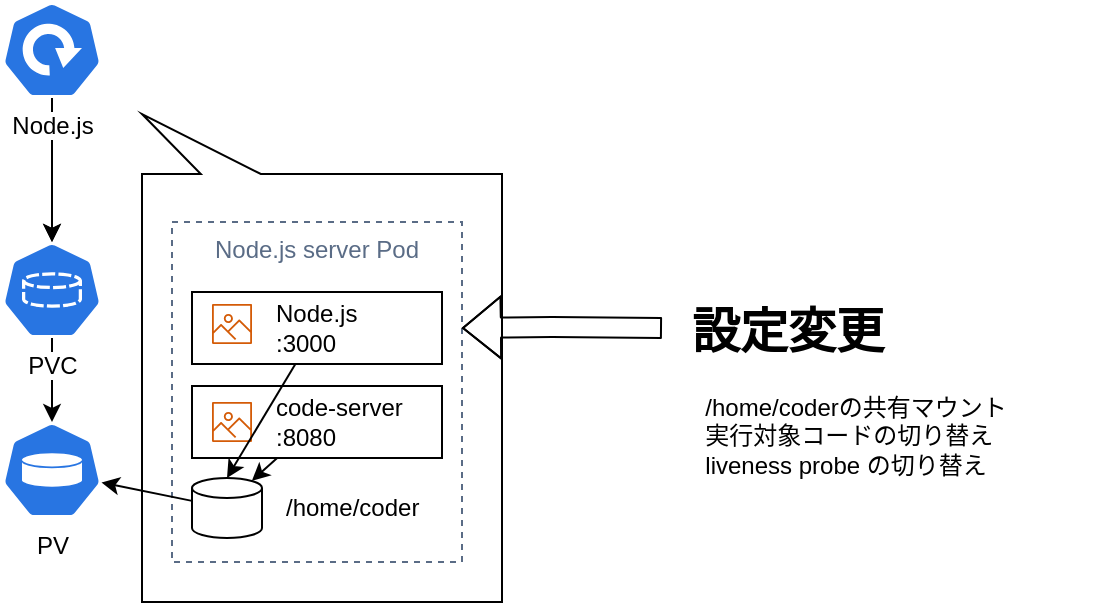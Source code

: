 <mxfile>
    <diagram id="CfbavopRrjLSKnN-gFyr" name="ページ1">
        <mxGraphModel dx="524" dy="489" grid="1" gridSize="10" guides="1" tooltips="1" connect="1" arrows="1" fold="1" page="1" pageScale="1" pageWidth="1169" pageHeight="827" background="#FFFFFF" math="0" shadow="0">
            <root>
                <mxCell id="0"/>
                <mxCell id="1" parent="0"/>
                <mxCell id="11" style="edgeStyle=none;html=1;entryX=0.5;entryY=0;entryDx=0;entryDy=0;entryPerimeter=0;labelBackgroundColor=#FFFFFF;" parent="1" target="4" edge="1">
                    <mxGeometry relative="1" as="geometry">
                        <mxPoint x="325" y="162" as="sourcePoint"/>
                    </mxGeometry>
                </mxCell>
                <mxCell id="5" value="PV" style="sketch=0;html=1;dashed=0;whitespace=wrap;fillColor=#2875E2;strokeColor=#ffffff;points=[[0.005,0.63,0],[0.1,0.2,0],[0.9,0.2,0],[0.5,0,0],[0.995,0.63,0],[0.72,0.99,0],[0.5,1,0],[0.28,0.99,0]];shape=mxgraph.kubernetes.icon;prIcon=pv;labelPosition=center;verticalLabelPosition=bottom;align=center;verticalAlign=top;labelBackgroundColor=#FFFFFF;" parent="1" vertex="1">
                    <mxGeometry x="300" y="324" width="50" height="48" as="geometry"/>
                </mxCell>
                <mxCell id="12" style="edgeStyle=none;html=1;labelBackgroundColor=#FFFFFF;" parent="1" source="4" target="5" edge="1">
                    <mxGeometry relative="1" as="geometry"/>
                </mxCell>
                <mxCell id="47" value="" style="edgeStyle=none;html=1;" parent="1" source="9" target="4" edge="1">
                    <mxGeometry relative="1" as="geometry"/>
                </mxCell>
                <mxCell id="9" value="Node.js" style="sketch=0;html=1;dashed=0;whitespace=wrap;fillColor=#2875E2;strokeColor=#ffffff;points=[[0.005,0.63,0],[0.1,0.2,0],[0.9,0.2,0],[0.5,0,0],[0.995,0.63,0],[0.72,0.99,0],[0.5,1,0],[0.28,0.99,0]];shape=mxgraph.kubernetes.icon;prIcon=pod;labelPosition=center;verticalLabelPosition=bottom;align=center;verticalAlign=top;labelBackgroundColor=default;" parent="1" vertex="1">
                    <mxGeometry x="300" y="114" width="50" height="48" as="geometry"/>
                </mxCell>
                <mxCell id="13" value="" style="shape=callout;whiteSpace=wrap;html=1;perimeter=calloutPerimeter;labelBackgroundColor=#FFFFFF;position2=1;size=30;position=0.67;flipV=1;flipH=1;base=30;" parent="1" vertex="1">
                    <mxGeometry x="370" y="170" width="180" height="244" as="geometry"/>
                </mxCell>
                <mxCell id="15" value="Node.js server Pod" style="fillColor=none;strokeColor=#5A6C86;dashed=1;verticalAlign=top;fontStyle=0;fontColor=#5A6C86;labelBackgroundColor=#FFFFFF;" parent="1" vertex="1">
                    <mxGeometry x="385" y="224" width="145" height="170" as="geometry"/>
                </mxCell>
                <mxCell id="18" value="Node.js&lt;br&gt;:3000" style="rounded=0;whiteSpace=wrap;html=1;labelBackgroundColor=#FFFFFF;spacingLeft=40;align=left;" parent="1" vertex="1">
                    <mxGeometry x="395" y="259" width="125" height="36" as="geometry"/>
                </mxCell>
                <mxCell id="16" value="" style="sketch=0;outlineConnect=0;fontColor=#232F3E;gradientColor=none;fillColor=#D45B07;strokeColor=none;dashed=0;verticalLabelPosition=bottom;verticalAlign=top;align=center;html=1;fontSize=12;fontStyle=0;aspect=fixed;pointerEvents=1;shape=mxgraph.aws4.container_registry_image;labelBackgroundColor=#FFFFFF;" parent="1" vertex="1">
                    <mxGeometry x="405" y="265" width="20" height="20" as="geometry"/>
                </mxCell>
                <mxCell id="48" style="edgeStyle=none;html=1;entryX=0.855;entryY=0;entryDx=0;entryDy=1.45;entryPerimeter=0;" parent="1" source="20" target="22" edge="1">
                    <mxGeometry relative="1" as="geometry"/>
                </mxCell>
                <mxCell id="20" value="code-server&lt;br&gt;:8080" style="rounded=0;whiteSpace=wrap;html=1;labelBackgroundColor=#FFFFFF;align=left;spacingRight=2;spacingLeft=40;" parent="1" vertex="1">
                    <mxGeometry x="395" y="306" width="125" height="36" as="geometry"/>
                </mxCell>
                <mxCell id="17" value="" style="sketch=0;outlineConnect=0;fontColor=#232F3E;gradientColor=none;fillColor=#D45B07;strokeColor=none;dashed=0;verticalLabelPosition=bottom;verticalAlign=top;align=center;html=1;fontSize=12;fontStyle=0;aspect=fixed;pointerEvents=1;shape=mxgraph.aws4.container_registry_image;labelBackgroundColor=#FFFFFF;" parent="1" vertex="1">
                    <mxGeometry x="405" y="314" width="20" height="20" as="geometry"/>
                </mxCell>
                <mxCell id="27" style="edgeStyle=none;html=1;entryX=0.995;entryY=0.63;entryDx=0;entryDy=0;entryPerimeter=0;labelBackgroundColor=#FFFFFF;" parent="1" source="22" target="5" edge="1">
                    <mxGeometry relative="1" as="geometry"/>
                </mxCell>
                <mxCell id="22" value="" style="shape=cylinder3;whiteSpace=wrap;html=1;boundedLbl=1;backgroundOutline=1;size=5;labelBackgroundColor=#FFFFFF;" parent="1" vertex="1">
                    <mxGeometry x="395" y="352" width="35" height="30" as="geometry"/>
                </mxCell>
                <mxCell id="23" value="/home/coder" style="text;html=1;strokeColor=none;fillColor=none;align=left;verticalAlign=middle;whiteSpace=wrap;rounded=0;labelBackgroundColor=#FFFFFF;" parent="1" vertex="1">
                    <mxGeometry x="440" y="352" width="80" height="30" as="geometry"/>
                </mxCell>
                <mxCell id="4" value="PVC" style="sketch=0;html=1;dashed=0;whitespace=wrap;fillColor=#2875E2;strokeColor=#ffffff;points=[[0.005,0.63,0],[0.1,0.2,0],[0.9,0.2,0],[0.5,0,0],[0.995,0.63,0],[0.72,0.99,0],[0.5,1,0],[0.28,0.99,0]];shape=mxgraph.kubernetes.icon;prIcon=pvc;labelPosition=center;verticalLabelPosition=bottom;align=center;verticalAlign=top;labelBackgroundColor=#FFFFFF;" parent="1" vertex="1">
                    <mxGeometry x="300" y="234" width="50" height="48" as="geometry"/>
                </mxCell>
                <mxCell id="35" value="" style="sketch=0;html=1;dashed=0;whitespace=wrap;fillColor=#2875E2;strokeColor=#ffffff;points=[[0.005,0.63,0],[0.1,0.2,0],[0.9,0.2,0],[0.5,0,0],[0.995,0.63,0],[0.72,0.99,0],[0.5,1,0],[0.28,0.99,0]];shape=mxgraph.kubernetes.icon;prIcon=deploy;labelBackgroundColor=default;" parent="1" vertex="1">
                    <mxGeometry x="300" y="114" width="50" height="48" as="geometry"/>
                </mxCell>
                <mxCell id="44" value="&lt;h1&gt;設定変更&lt;/h1&gt;&lt;p&gt;&amp;nbsp; /home/coderの共有マウント&lt;br&gt;&amp;nbsp; 実行対象コードの切り替え&lt;br&gt;&amp;nbsp; liveness probe の切り替え&amp;nbsp;&lt;/p&gt;" style="text;html=1;strokeColor=none;fillColor=none;spacing=5;spacingTop=-20;whiteSpace=wrap;overflow=hidden;rounded=0;labelBackgroundColor=default;" parent="1" vertex="1">
                    <mxGeometry x="640" y="259" width="210" height="145" as="geometry"/>
                </mxCell>
                <mxCell id="46" value="" style="shape=flexArrow;endArrow=classic;html=1;" parent="1" edge="1">
                    <mxGeometry width="50" height="50" relative="1" as="geometry">
                        <mxPoint x="630" y="277" as="sourcePoint"/>
                        <mxPoint x="530" y="277" as="targetPoint"/>
                        <Array as="points">
                            <mxPoint x="575" y="276.5"/>
                        </Array>
                    </mxGeometry>
                </mxCell>
                <mxCell id="49" style="edgeStyle=none;html=1;entryX=0.5;entryY=0;entryDx=0;entryDy=0;entryPerimeter=0;" parent="1" source="18" target="22" edge="1">
                    <mxGeometry relative="1" as="geometry"/>
                </mxCell>
            </root>
        </mxGraphModel>
    </diagram>
</mxfile>